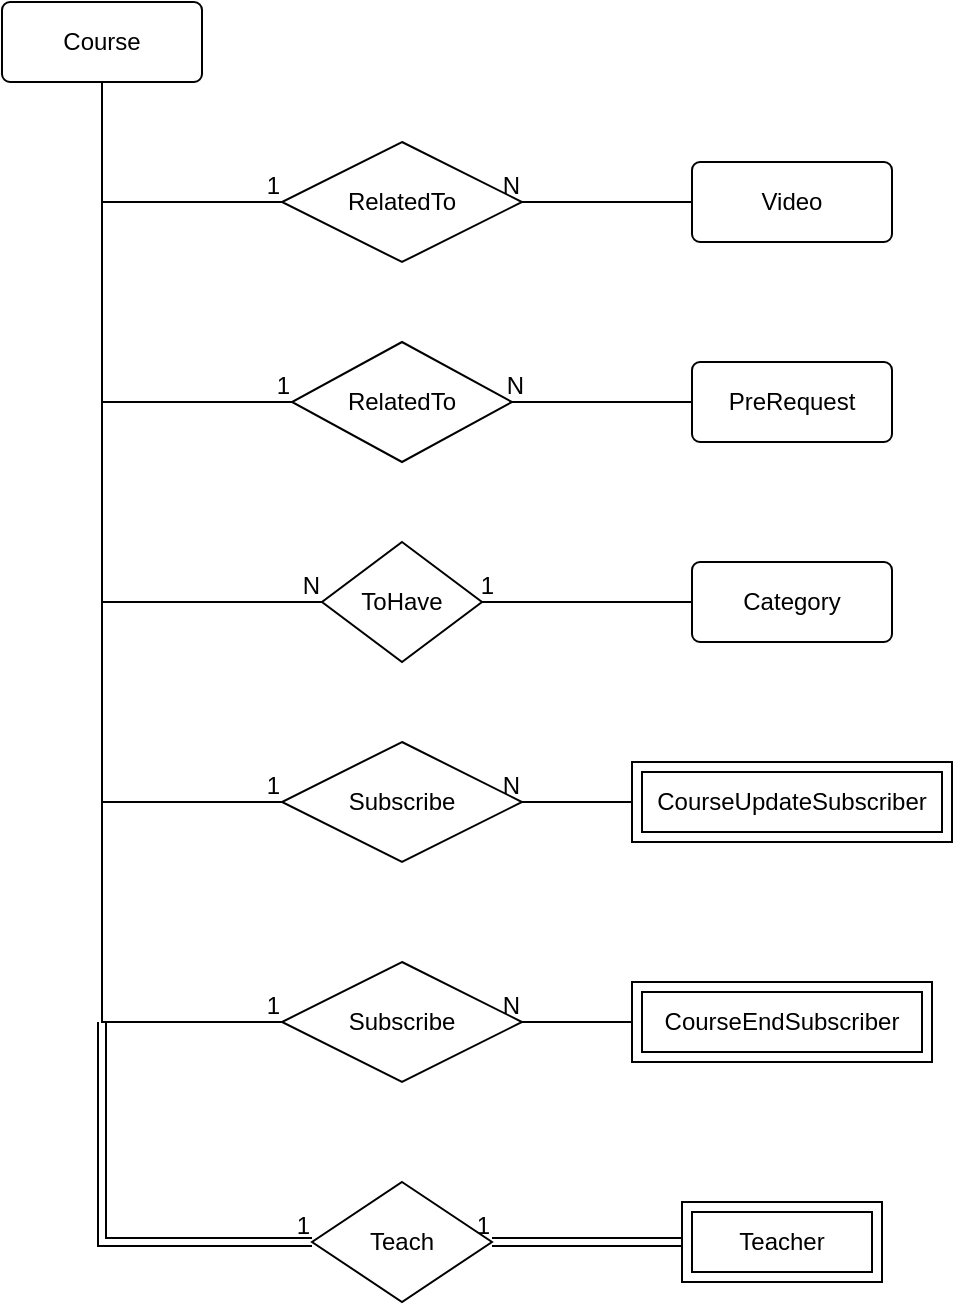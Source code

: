 <mxfile version="24.7.17">
  <diagram name="Page-1" id="OqqxSs0Jv0ciolQ84YTP">
    <mxGraphModel dx="2172" dy="1784" grid="1" gridSize="10" guides="1" tooltips="1" connect="1" arrows="1" fold="1" page="1" pageScale="1" pageWidth="850" pageHeight="1100" math="0" shadow="0">
      <root>
        <mxCell id="0" />
        <mxCell id="1" parent="0" />
        <mxCell id="6rUYwsKPLpnDdJ5DGvyH-1" value="Course" style="rounded=1;arcSize=10;whiteSpace=wrap;html=1;align=center;" parent="1" vertex="1">
          <mxGeometry x="-800" y="-1040" width="100" height="40" as="geometry" />
        </mxCell>
        <mxCell id="6rUYwsKPLpnDdJ5DGvyH-14" value="RelatedTo" style="shape=rhombus;perimeter=rhombusPerimeter;whiteSpace=wrap;html=1;align=center;" parent="1" vertex="1">
          <mxGeometry x="-660" y="-970" width="120" height="60" as="geometry" />
        </mxCell>
        <mxCell id="6rUYwsKPLpnDdJ5DGvyH-17" value="Video" style="rounded=1;arcSize=10;whiteSpace=wrap;html=1;align=center;" parent="1" vertex="1">
          <mxGeometry x="-455" y="-960" width="100" height="40" as="geometry" />
        </mxCell>
        <mxCell id="twIHh9_OM4yPXy_6sT9O-8" value="RelatedTo" style="shape=rhombus;perimeter=rhombusPerimeter;whiteSpace=wrap;html=1;align=center;" vertex="1" parent="1">
          <mxGeometry x="-655" y="-870" width="110" height="60" as="geometry" />
        </mxCell>
        <mxCell id="twIHh9_OM4yPXy_6sT9O-9" value="ToHave" style="shape=rhombus;perimeter=rhombusPerimeter;whiteSpace=wrap;html=1;align=center;" vertex="1" parent="1">
          <mxGeometry x="-640" y="-770" width="80" height="60" as="geometry" />
        </mxCell>
        <mxCell id="twIHh9_OM4yPXy_6sT9O-10" value="PreRequest" style="rounded=1;arcSize=10;whiteSpace=wrap;html=1;align=center;" vertex="1" parent="1">
          <mxGeometry x="-455" y="-860" width="100" height="40" as="geometry" />
        </mxCell>
        <mxCell id="twIHh9_OM4yPXy_6sT9O-11" value="Category" style="rounded=1;arcSize=10;whiteSpace=wrap;html=1;align=center;" vertex="1" parent="1">
          <mxGeometry x="-455" y="-760" width="100" height="40" as="geometry" />
        </mxCell>
        <mxCell id="twIHh9_OM4yPXy_6sT9O-12" value="CourseUpdateSubscriber" style="shape=ext;margin=3;double=1;whiteSpace=wrap;html=1;align=center;" vertex="1" parent="1">
          <mxGeometry x="-485" y="-660" width="160" height="40" as="geometry" />
        </mxCell>
        <mxCell id="twIHh9_OM4yPXy_6sT9O-13" value="Subscribe" style="shape=rhombus;perimeter=rhombusPerimeter;whiteSpace=wrap;html=1;align=center;" vertex="1" parent="1">
          <mxGeometry x="-660" y="-670" width="120" height="60" as="geometry" />
        </mxCell>
        <mxCell id="twIHh9_OM4yPXy_6sT9O-14" value="CourseEndSubscriber" style="shape=ext;margin=3;double=1;whiteSpace=wrap;html=1;align=center;" vertex="1" parent="1">
          <mxGeometry x="-485" y="-550" width="150" height="40" as="geometry" />
        </mxCell>
        <mxCell id="twIHh9_OM4yPXy_6sT9O-15" value="Subscribe" style="shape=rhombus;perimeter=rhombusPerimeter;whiteSpace=wrap;html=1;align=center;" vertex="1" parent="1">
          <mxGeometry x="-660" y="-560" width="120" height="60" as="geometry" />
        </mxCell>
        <mxCell id="twIHh9_OM4yPXy_6sT9O-16" value="Teach" style="shape=rhombus;perimeter=rhombusPerimeter;whiteSpace=wrap;html=1;align=center;" vertex="1" parent="1">
          <mxGeometry x="-645" y="-450" width="90" height="60" as="geometry" />
        </mxCell>
        <mxCell id="twIHh9_OM4yPXy_6sT9O-17" value="Teacher" style="shape=ext;margin=3;double=1;whiteSpace=wrap;html=1;align=center;" vertex="1" parent="1">
          <mxGeometry x="-460" y="-440.0" width="100" height="40" as="geometry" />
        </mxCell>
        <mxCell id="twIHh9_OM4yPXy_6sT9O-18" value="" style="endArrow=none;html=1;rounded=0;" edge="1" parent="1" source="6rUYwsKPLpnDdJ5DGvyH-17" target="6rUYwsKPLpnDdJ5DGvyH-14">
          <mxGeometry relative="1" as="geometry">
            <mxPoint x="-820" y="-920" as="sourcePoint" />
            <mxPoint x="-660" y="-920" as="targetPoint" />
          </mxGeometry>
        </mxCell>
        <mxCell id="twIHh9_OM4yPXy_6sT9O-19" value="N" style="resizable=0;html=1;whiteSpace=wrap;align=right;verticalAlign=bottom;" connectable="0" vertex="1" parent="twIHh9_OM4yPXy_6sT9O-18">
          <mxGeometry x="1" relative="1" as="geometry" />
        </mxCell>
        <mxCell id="twIHh9_OM4yPXy_6sT9O-20" value="" style="endArrow=none;html=1;rounded=0;" edge="1" parent="1" source="6rUYwsKPLpnDdJ5DGvyH-1" target="6rUYwsKPLpnDdJ5DGvyH-14">
          <mxGeometry relative="1" as="geometry">
            <mxPoint x="-445" y="-930" as="sourcePoint" />
            <mxPoint x="-530" y="-930" as="targetPoint" />
            <Array as="points">
              <mxPoint x="-750" y="-940" />
            </Array>
          </mxGeometry>
        </mxCell>
        <mxCell id="twIHh9_OM4yPXy_6sT9O-21" value="1" style="resizable=0;html=1;whiteSpace=wrap;align=right;verticalAlign=bottom;" connectable="0" vertex="1" parent="twIHh9_OM4yPXy_6sT9O-20">
          <mxGeometry x="1" relative="1" as="geometry" />
        </mxCell>
        <mxCell id="twIHh9_OM4yPXy_6sT9O-22" value="" style="endArrow=none;html=1;rounded=0;" edge="1" parent="1" source="6rUYwsKPLpnDdJ5DGvyH-1" target="twIHh9_OM4yPXy_6sT9O-8">
          <mxGeometry relative="1" as="geometry">
            <mxPoint x="-702" y="-990" as="sourcePoint" />
            <mxPoint x="-619" y="-945" as="targetPoint" />
            <Array as="points">
              <mxPoint x="-750" y="-840" />
            </Array>
          </mxGeometry>
        </mxCell>
        <mxCell id="twIHh9_OM4yPXy_6sT9O-23" value="1" style="resizable=0;html=1;whiteSpace=wrap;align=right;verticalAlign=bottom;" connectable="0" vertex="1" parent="twIHh9_OM4yPXy_6sT9O-22">
          <mxGeometry x="1" relative="1" as="geometry" />
        </mxCell>
        <mxCell id="twIHh9_OM4yPXy_6sT9O-24" value="" style="endArrow=none;html=1;rounded=0;" edge="1" parent="1" source="twIHh9_OM4yPXy_6sT9O-11" target="twIHh9_OM4yPXy_6sT9O-9">
          <mxGeometry relative="1" as="geometry">
            <mxPoint x="-723" y="-990" as="sourcePoint" />
            <mxPoint x="-607" y="-851" as="targetPoint" />
          </mxGeometry>
        </mxCell>
        <mxCell id="twIHh9_OM4yPXy_6sT9O-25" value="1" style="resizable=0;html=1;whiteSpace=wrap;align=right;verticalAlign=bottom;" connectable="0" vertex="1" parent="twIHh9_OM4yPXy_6sT9O-24">
          <mxGeometry x="1" relative="1" as="geometry">
            <mxPoint x="7" as="offset" />
          </mxGeometry>
        </mxCell>
        <mxCell id="twIHh9_OM4yPXy_6sT9O-26" value="" style="endArrow=none;html=1;rounded=0;" edge="1" parent="1" source="6rUYwsKPLpnDdJ5DGvyH-1" target="twIHh9_OM4yPXy_6sT9O-13">
          <mxGeometry relative="1" as="geometry">
            <mxPoint x="-723" y="-990" as="sourcePoint" />
            <mxPoint x="-607" y="-851" as="targetPoint" />
            <Array as="points">
              <mxPoint x="-750" y="-640" />
            </Array>
          </mxGeometry>
        </mxCell>
        <mxCell id="twIHh9_OM4yPXy_6sT9O-27" value="1" style="resizable=0;html=1;whiteSpace=wrap;align=right;verticalAlign=bottom;" connectable="0" vertex="1" parent="twIHh9_OM4yPXy_6sT9O-26">
          <mxGeometry x="1" relative="1" as="geometry" />
        </mxCell>
        <mxCell id="twIHh9_OM4yPXy_6sT9O-28" value="" style="endArrow=none;html=1;rounded=0;" edge="1" parent="1" source="6rUYwsKPLpnDdJ5DGvyH-1" target="twIHh9_OM4yPXy_6sT9O-15">
          <mxGeometry relative="1" as="geometry">
            <mxPoint x="-732" y="-990" as="sourcePoint" />
            <mxPoint x="-600" y="-655" as="targetPoint" />
            <Array as="points">
              <mxPoint x="-750" y="-530" />
            </Array>
          </mxGeometry>
        </mxCell>
        <mxCell id="twIHh9_OM4yPXy_6sT9O-29" value="1" style="resizable=0;html=1;whiteSpace=wrap;align=right;verticalAlign=bottom;" connectable="0" vertex="1" parent="twIHh9_OM4yPXy_6sT9O-28">
          <mxGeometry x="1" relative="1" as="geometry" />
        </mxCell>
        <mxCell id="twIHh9_OM4yPXy_6sT9O-32" value="" style="endArrow=none;html=1;rounded=0;" edge="1" parent="1" source="twIHh9_OM4yPXy_6sT9O-10" target="twIHh9_OM4yPXy_6sT9O-8">
          <mxGeometry relative="1" as="geometry">
            <mxPoint x="-710" y="-750" as="sourcePoint" />
            <mxPoint x="-550" y="-750" as="targetPoint" />
          </mxGeometry>
        </mxCell>
        <mxCell id="twIHh9_OM4yPXy_6sT9O-33" value="N" style="resizable=0;html=1;whiteSpace=wrap;align=right;verticalAlign=bottom;" connectable="0" vertex="1" parent="twIHh9_OM4yPXy_6sT9O-32">
          <mxGeometry x="1" relative="1" as="geometry">
            <mxPoint x="7" as="offset" />
          </mxGeometry>
        </mxCell>
        <mxCell id="twIHh9_OM4yPXy_6sT9O-34" value="" style="endArrow=none;html=1;rounded=0;" edge="1" parent="1" source="6rUYwsKPLpnDdJ5DGvyH-1" target="twIHh9_OM4yPXy_6sT9O-9">
          <mxGeometry relative="1" as="geometry">
            <mxPoint x="-820" y="-740" as="sourcePoint" />
            <mxPoint x="-660" y="-740" as="targetPoint" />
            <Array as="points">
              <mxPoint x="-750" y="-740" />
            </Array>
          </mxGeometry>
        </mxCell>
        <mxCell id="twIHh9_OM4yPXy_6sT9O-35" value="N" style="resizable=0;html=1;whiteSpace=wrap;align=right;verticalAlign=bottom;" connectable="0" vertex="1" parent="twIHh9_OM4yPXy_6sT9O-34">
          <mxGeometry x="1" relative="1" as="geometry" />
        </mxCell>
        <mxCell id="twIHh9_OM4yPXy_6sT9O-36" value="" style="shape=link;html=1;rounded=0;" edge="1" parent="1" target="twIHh9_OM4yPXy_6sT9O-16">
          <mxGeometry relative="1" as="geometry">
            <mxPoint x="-750" y="-530" as="sourcePoint" />
            <mxPoint x="-620" y="-420" as="targetPoint" />
            <Array as="points">
              <mxPoint x="-750" y="-420" />
            </Array>
          </mxGeometry>
        </mxCell>
        <mxCell id="twIHh9_OM4yPXy_6sT9O-37" value="1" style="resizable=0;html=1;whiteSpace=wrap;align=right;verticalAlign=bottom;" connectable="0" vertex="1" parent="twIHh9_OM4yPXy_6sT9O-36">
          <mxGeometry x="1" relative="1" as="geometry" />
        </mxCell>
        <mxCell id="twIHh9_OM4yPXy_6sT9O-38" value="" style="shape=link;html=1;rounded=0;" edge="1" parent="1" source="twIHh9_OM4yPXy_6sT9O-17" target="twIHh9_OM4yPXy_6sT9O-16">
          <mxGeometry relative="1" as="geometry">
            <mxPoint x="-740" y="-520" as="sourcePoint" />
            <mxPoint x="-635" y="-410" as="targetPoint" />
            <Array as="points" />
          </mxGeometry>
        </mxCell>
        <mxCell id="twIHh9_OM4yPXy_6sT9O-39" value="1" style="resizable=0;html=1;whiteSpace=wrap;align=right;verticalAlign=bottom;" connectable="0" vertex="1" parent="twIHh9_OM4yPXy_6sT9O-38">
          <mxGeometry x="1" relative="1" as="geometry" />
        </mxCell>
        <mxCell id="twIHh9_OM4yPXy_6sT9O-40" value="" style="endArrow=none;html=1;rounded=0;" edge="1" parent="1" source="twIHh9_OM4yPXy_6sT9O-12" target="twIHh9_OM4yPXy_6sT9O-13">
          <mxGeometry relative="1" as="geometry">
            <mxPoint x="-800" y="-590" as="sourcePoint" />
            <mxPoint x="-640" y="-590" as="targetPoint" />
          </mxGeometry>
        </mxCell>
        <mxCell id="twIHh9_OM4yPXy_6sT9O-41" value="N" style="resizable=0;html=1;whiteSpace=wrap;align=right;verticalAlign=bottom;" connectable="0" vertex="1" parent="twIHh9_OM4yPXy_6sT9O-40">
          <mxGeometry x="1" relative="1" as="geometry" />
        </mxCell>
        <mxCell id="twIHh9_OM4yPXy_6sT9O-42" value="" style="endArrow=none;html=1;rounded=0;" edge="1" parent="1" source="twIHh9_OM4yPXy_6sT9O-14" target="twIHh9_OM4yPXy_6sT9O-15">
          <mxGeometry relative="1" as="geometry">
            <mxPoint x="-475" y="-630" as="sourcePoint" />
            <mxPoint x="-530" y="-630" as="targetPoint" />
          </mxGeometry>
        </mxCell>
        <mxCell id="twIHh9_OM4yPXy_6sT9O-43" value="N" style="resizable=0;html=1;whiteSpace=wrap;align=right;verticalAlign=bottom;" connectable="0" vertex="1" parent="twIHh9_OM4yPXy_6sT9O-42">
          <mxGeometry x="1" relative="1" as="geometry" />
        </mxCell>
      </root>
    </mxGraphModel>
  </diagram>
</mxfile>
